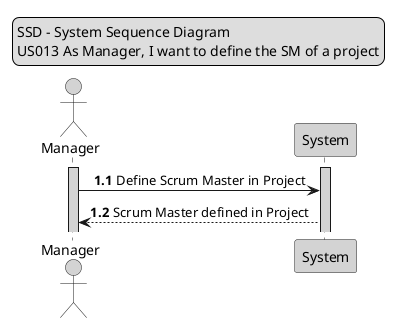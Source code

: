 @startuml

skinparam sequenceMessageAlign center

legend top
SSD - System Sequence Diagram
US013 As Manager, I want to define the SM of a project
end legend

autonumber

actor Manager #lightgrey
activate Manager #lightgrey
participant System #lightgrey
activate System #lightgrey

autonumber 1.1
Manager -> System #lightgrey : Define Scrum Master in Project
System --> Manager : Scrum Master defined in Project

@enduml